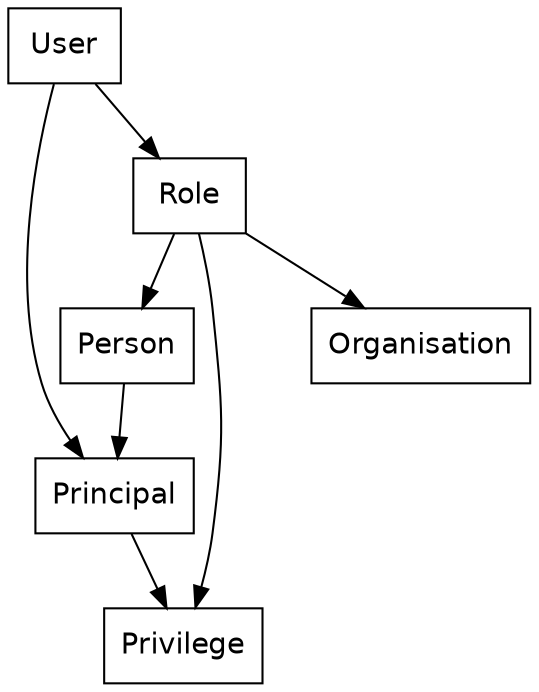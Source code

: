 digraph G {

  node [ shape="box", fontname="helvetica" ];

  "User" -> "Principal";
  "User" -> "Role";
  "Principal" -> "Privilege";
  "Role" -> "Person";
  "Role" -> "Organisation";
  "Role" -> "Privilege";
  "Person" -> "Principal";
}